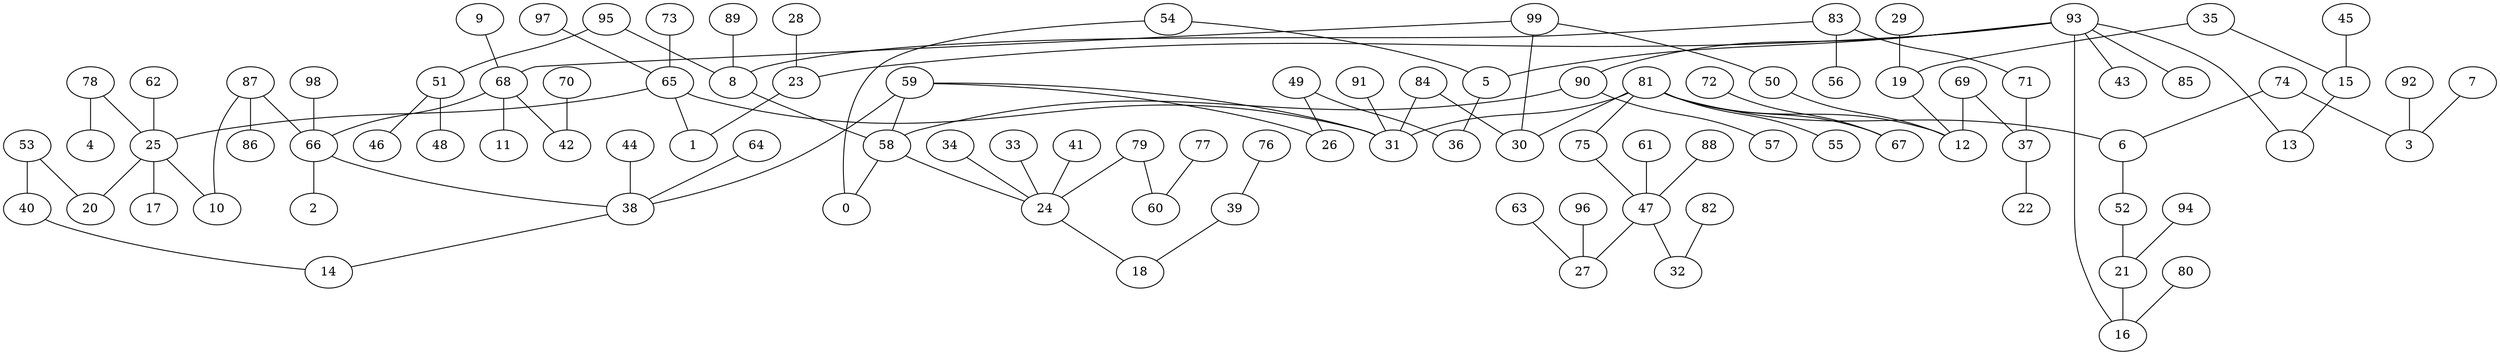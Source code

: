 digraph GG_graph {

subgraph G_graph {
edge [color = black]
"53" -> "20" [dir = none]
"97" -> "65" [dir = none]
"41" -> "24" [dir = none]
"63" -> "27" [dir = none]
"72" -> "67" [dir = none]
"98" -> "66" [dir = none]
"28" -> "23" [dir = none]
"94" -> "21" [dir = none]
"80" -> "16" [dir = none]
"39" -> "18" [dir = none]
"54" -> "0" [dir = none]
"54" -> "5" [dir = none]
"92" -> "3" [dir = none]
"29" -> "19" [dir = none]
"99" -> "68" [dir = none]
"78" -> "4" [dir = none]
"78" -> "25" [dir = none]
"62" -> "25" [dir = none]
"77" -> "60" [dir = none]
"88" -> "47" [dir = none]
"89" -> "8" [dir = none]
"37" -> "22" [dir = none]
"34" -> "24" [dir = none]
"40" -> "14" [dir = none]
"82" -> "32" [dir = none]
"21" -> "16" [dir = none]
"76" -> "39" [dir = none]
"5" -> "36" [dir = none]
"68" -> "11" [dir = none]
"68" -> "42" [dir = none]
"68" -> "66" [dir = none]
"24" -> "18" [dir = none]
"83" -> "71" [dir = none]
"83" -> "56" [dir = none]
"83" -> "8" [dir = none]
"35" -> "15" [dir = none]
"8" -> "58" [dir = none]
"93" -> "43" [dir = none]
"93" -> "23" [dir = none]
"93" -> "13" [dir = none]
"93" -> "85" [dir = none]
"93" -> "5" [dir = none]
"93" -> "16" [dir = none]
"93" -> "90" [dir = none]
"9" -> "68" [dir = none]
"61" -> "47" [dir = none]
"38" -> "14" [dir = none]
"75" -> "47" [dir = none]
"44" -> "38" [dir = none]
"91" -> "31" [dir = none]
"90" -> "57" [dir = none]
"90" -> "58" [dir = none]
"87" -> "86" [dir = none]
"87" -> "10" [dir = none]
"87" -> "66" [dir = none]
"73" -> "65" [dir = none]
"33" -> "24" [dir = none]
"84" -> "31" [dir = none]
"58" -> "24" [dir = none]
"51" -> "48" [dir = none]
"51" -> "46" [dir = none]
"49" -> "26" [dir = none]
"49" -> "36" [dir = none]
"59" -> "58" [dir = none]
"59" -> "38" [dir = none]
"59" -> "31" [dir = none]
"50" -> "12" [dir = none]
"52" -> "21" [dir = none]
"19" -> "12" [dir = none]
"95" -> "51" [dir = none]
"95" -> "8" [dir = none]
"81" -> "67" [dir = none]
"81" -> "30" [dir = none]
"81" -> "55" [dir = none]
"81" -> "6" [dir = none]
"81" -> "12" [dir = none]
"81" -> "75" [dir = none]
"81" -> "31" [dir = none]
"69" -> "37" [dir = none]
"69" -> "12" [dir = none]
"45" -> "15" [dir = none]
"7" -> "3" [dir = none]
"65" -> "1" [dir = none]
"65" -> "25" [dir = none]
"65" -> "31" [dir = none]
"66" -> "2" [dir = none]
"66" -> "38" [dir = none]
"70" -> "42" [dir = none]
"74" -> "3" [dir = none]
"74" -> "6" [dir = none]
"47" -> "32" [dir = none]
"47" -> "27" [dir = none]
"96" -> "27" [dir = none]
"15" -> "13" [dir = none]
"64" -> "38" [dir = none]
"79" -> "60" [dir = none]
"79" -> "24" [dir = none]
"25" -> "20" [dir = none]
"25" -> "17" [dir = none]
"99" -> "30" [dir = none]
"53" -> "40" [dir = none]
"25" -> "10" [dir = none]
"6" -> "52" [dir = none]
"59" -> "26" [dir = none]
"71" -> "37" [dir = none]
"23" -> "1" [dir = none]
"99" -> "50" [dir = none]
"58" -> "0" [dir = none]
"84" -> "30" [dir = none]
"35" -> "19" [dir = none]
}

}
